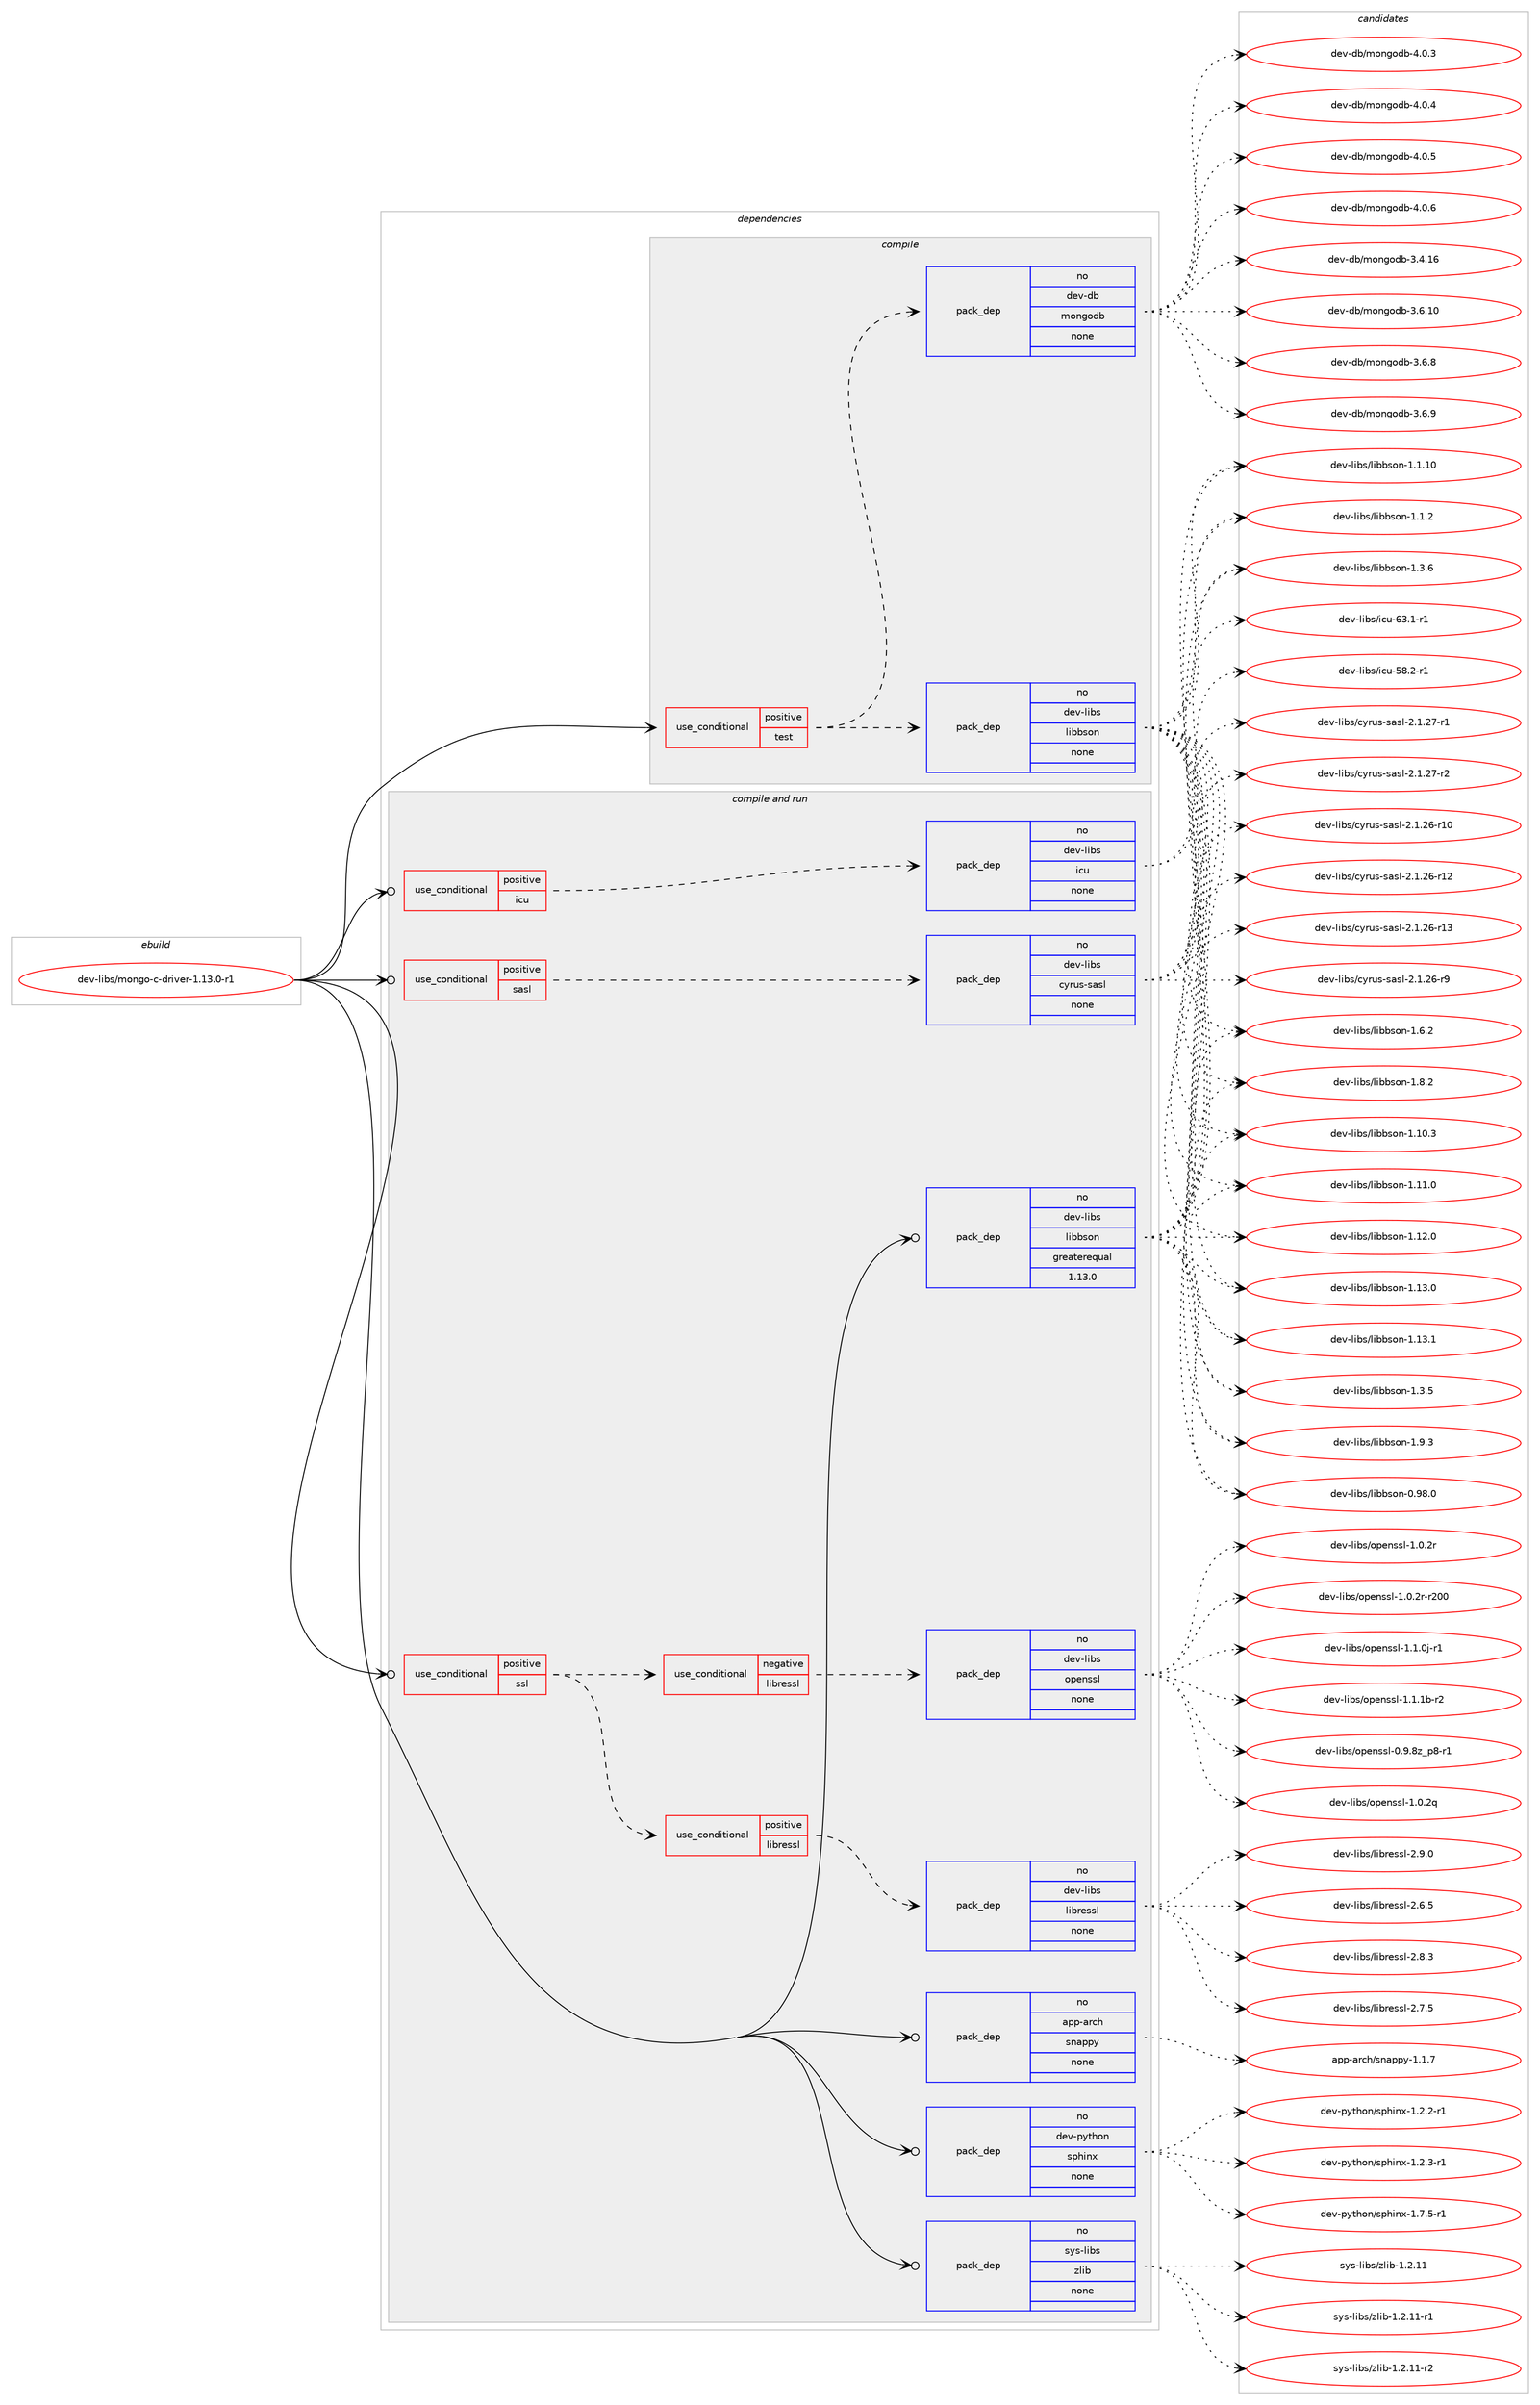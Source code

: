 digraph prolog {

# *************
# Graph options
# *************

newrank=true;
concentrate=true;
compound=true;
graph [rankdir=LR,fontname=Helvetica,fontsize=10,ranksep=1.5];#, ranksep=2.5, nodesep=0.2];
edge  [arrowhead=vee];
node  [fontname=Helvetica,fontsize=10];

# **********
# The ebuild
# **********

subgraph cluster_leftcol {
color=gray;
rank=same;
label=<<i>ebuild</i>>;
id [label="dev-libs/mongo-c-driver-1.13.0-r1", color=red, width=4, href="../dev-libs/mongo-c-driver-1.13.0-r1.svg"];
}

# ****************
# The dependencies
# ****************

subgraph cluster_midcol {
color=gray;
label=<<i>dependencies</i>>;
subgraph cluster_compile {
fillcolor="#eeeeee";
style=filled;
label=<<i>compile</i>>;
subgraph cond366612 {
dependency1370809 [label=<<TABLE BORDER="0" CELLBORDER="1" CELLSPACING="0" CELLPADDING="4"><TR><TD ROWSPAN="3" CELLPADDING="10">use_conditional</TD></TR><TR><TD>positive</TD></TR><TR><TD>test</TD></TR></TABLE>>, shape=none, color=red];
subgraph pack981248 {
dependency1370810 [label=<<TABLE BORDER="0" CELLBORDER="1" CELLSPACING="0" CELLPADDING="4" WIDTH="220"><TR><TD ROWSPAN="6" CELLPADDING="30">pack_dep</TD></TR><TR><TD WIDTH="110">no</TD></TR><TR><TD>dev-db</TD></TR><TR><TD>mongodb</TD></TR><TR><TD>none</TD></TR><TR><TD></TD></TR></TABLE>>, shape=none, color=blue];
}
dependency1370809:e -> dependency1370810:w [weight=20,style="dashed",arrowhead="vee"];
subgraph pack981249 {
dependency1370811 [label=<<TABLE BORDER="0" CELLBORDER="1" CELLSPACING="0" CELLPADDING="4" WIDTH="220"><TR><TD ROWSPAN="6" CELLPADDING="30">pack_dep</TD></TR><TR><TD WIDTH="110">no</TD></TR><TR><TD>dev-libs</TD></TR><TR><TD>libbson</TD></TR><TR><TD>none</TD></TR><TR><TD></TD></TR></TABLE>>, shape=none, color=blue];
}
dependency1370809:e -> dependency1370811:w [weight=20,style="dashed",arrowhead="vee"];
}
id:e -> dependency1370809:w [weight=20,style="solid",arrowhead="vee"];
}
subgraph cluster_compileandrun {
fillcolor="#eeeeee";
style=filled;
label=<<i>compile and run</i>>;
subgraph cond366613 {
dependency1370812 [label=<<TABLE BORDER="0" CELLBORDER="1" CELLSPACING="0" CELLPADDING="4"><TR><TD ROWSPAN="3" CELLPADDING="10">use_conditional</TD></TR><TR><TD>positive</TD></TR><TR><TD>icu</TD></TR></TABLE>>, shape=none, color=red];
subgraph pack981250 {
dependency1370813 [label=<<TABLE BORDER="0" CELLBORDER="1" CELLSPACING="0" CELLPADDING="4" WIDTH="220"><TR><TD ROWSPAN="6" CELLPADDING="30">pack_dep</TD></TR><TR><TD WIDTH="110">no</TD></TR><TR><TD>dev-libs</TD></TR><TR><TD>icu</TD></TR><TR><TD>none</TD></TR><TR><TD></TD></TR></TABLE>>, shape=none, color=blue];
}
dependency1370812:e -> dependency1370813:w [weight=20,style="dashed",arrowhead="vee"];
}
id:e -> dependency1370812:w [weight=20,style="solid",arrowhead="odotvee"];
subgraph cond366614 {
dependency1370814 [label=<<TABLE BORDER="0" CELLBORDER="1" CELLSPACING="0" CELLPADDING="4"><TR><TD ROWSPAN="3" CELLPADDING="10">use_conditional</TD></TR><TR><TD>positive</TD></TR><TR><TD>sasl</TD></TR></TABLE>>, shape=none, color=red];
subgraph pack981251 {
dependency1370815 [label=<<TABLE BORDER="0" CELLBORDER="1" CELLSPACING="0" CELLPADDING="4" WIDTH="220"><TR><TD ROWSPAN="6" CELLPADDING="30">pack_dep</TD></TR><TR><TD WIDTH="110">no</TD></TR><TR><TD>dev-libs</TD></TR><TR><TD>cyrus-sasl</TD></TR><TR><TD>none</TD></TR><TR><TD></TD></TR></TABLE>>, shape=none, color=blue];
}
dependency1370814:e -> dependency1370815:w [weight=20,style="dashed",arrowhead="vee"];
}
id:e -> dependency1370814:w [weight=20,style="solid",arrowhead="odotvee"];
subgraph cond366615 {
dependency1370816 [label=<<TABLE BORDER="0" CELLBORDER="1" CELLSPACING="0" CELLPADDING="4"><TR><TD ROWSPAN="3" CELLPADDING="10">use_conditional</TD></TR><TR><TD>positive</TD></TR><TR><TD>ssl</TD></TR></TABLE>>, shape=none, color=red];
subgraph cond366616 {
dependency1370817 [label=<<TABLE BORDER="0" CELLBORDER="1" CELLSPACING="0" CELLPADDING="4"><TR><TD ROWSPAN="3" CELLPADDING="10">use_conditional</TD></TR><TR><TD>negative</TD></TR><TR><TD>libressl</TD></TR></TABLE>>, shape=none, color=red];
subgraph pack981252 {
dependency1370818 [label=<<TABLE BORDER="0" CELLBORDER="1" CELLSPACING="0" CELLPADDING="4" WIDTH="220"><TR><TD ROWSPAN="6" CELLPADDING="30">pack_dep</TD></TR><TR><TD WIDTH="110">no</TD></TR><TR><TD>dev-libs</TD></TR><TR><TD>openssl</TD></TR><TR><TD>none</TD></TR><TR><TD></TD></TR></TABLE>>, shape=none, color=blue];
}
dependency1370817:e -> dependency1370818:w [weight=20,style="dashed",arrowhead="vee"];
}
dependency1370816:e -> dependency1370817:w [weight=20,style="dashed",arrowhead="vee"];
subgraph cond366617 {
dependency1370819 [label=<<TABLE BORDER="0" CELLBORDER="1" CELLSPACING="0" CELLPADDING="4"><TR><TD ROWSPAN="3" CELLPADDING="10">use_conditional</TD></TR><TR><TD>positive</TD></TR><TR><TD>libressl</TD></TR></TABLE>>, shape=none, color=red];
subgraph pack981253 {
dependency1370820 [label=<<TABLE BORDER="0" CELLBORDER="1" CELLSPACING="0" CELLPADDING="4" WIDTH="220"><TR><TD ROWSPAN="6" CELLPADDING="30">pack_dep</TD></TR><TR><TD WIDTH="110">no</TD></TR><TR><TD>dev-libs</TD></TR><TR><TD>libressl</TD></TR><TR><TD>none</TD></TR><TR><TD></TD></TR></TABLE>>, shape=none, color=blue];
}
dependency1370819:e -> dependency1370820:w [weight=20,style="dashed",arrowhead="vee"];
}
dependency1370816:e -> dependency1370819:w [weight=20,style="dashed",arrowhead="vee"];
}
id:e -> dependency1370816:w [weight=20,style="solid",arrowhead="odotvee"];
subgraph pack981254 {
dependency1370821 [label=<<TABLE BORDER="0" CELLBORDER="1" CELLSPACING="0" CELLPADDING="4" WIDTH="220"><TR><TD ROWSPAN="6" CELLPADDING="30">pack_dep</TD></TR><TR><TD WIDTH="110">no</TD></TR><TR><TD>app-arch</TD></TR><TR><TD>snappy</TD></TR><TR><TD>none</TD></TR><TR><TD></TD></TR></TABLE>>, shape=none, color=blue];
}
id:e -> dependency1370821:w [weight=20,style="solid",arrowhead="odotvee"];
subgraph pack981255 {
dependency1370822 [label=<<TABLE BORDER="0" CELLBORDER="1" CELLSPACING="0" CELLPADDING="4" WIDTH="220"><TR><TD ROWSPAN="6" CELLPADDING="30">pack_dep</TD></TR><TR><TD WIDTH="110">no</TD></TR><TR><TD>dev-libs</TD></TR><TR><TD>libbson</TD></TR><TR><TD>greaterequal</TD></TR><TR><TD>1.13.0</TD></TR></TABLE>>, shape=none, color=blue];
}
id:e -> dependency1370822:w [weight=20,style="solid",arrowhead="odotvee"];
subgraph pack981256 {
dependency1370823 [label=<<TABLE BORDER="0" CELLBORDER="1" CELLSPACING="0" CELLPADDING="4" WIDTH="220"><TR><TD ROWSPAN="6" CELLPADDING="30">pack_dep</TD></TR><TR><TD WIDTH="110">no</TD></TR><TR><TD>dev-python</TD></TR><TR><TD>sphinx</TD></TR><TR><TD>none</TD></TR><TR><TD></TD></TR></TABLE>>, shape=none, color=blue];
}
id:e -> dependency1370823:w [weight=20,style="solid",arrowhead="odotvee"];
subgraph pack981257 {
dependency1370824 [label=<<TABLE BORDER="0" CELLBORDER="1" CELLSPACING="0" CELLPADDING="4" WIDTH="220"><TR><TD ROWSPAN="6" CELLPADDING="30">pack_dep</TD></TR><TR><TD WIDTH="110">no</TD></TR><TR><TD>sys-libs</TD></TR><TR><TD>zlib</TD></TR><TR><TD>none</TD></TR><TR><TD></TD></TR></TABLE>>, shape=none, color=blue];
}
id:e -> dependency1370824:w [weight=20,style="solid",arrowhead="odotvee"];
}
subgraph cluster_run {
fillcolor="#eeeeee";
style=filled;
label=<<i>run</i>>;
}
}

# **************
# The candidates
# **************

subgraph cluster_choices {
rank=same;
color=gray;
label=<<i>candidates</i>>;

subgraph choice981248 {
color=black;
nodesep=1;
choice1001011184510098471091111101031111009845514652464954 [label="dev-db/mongodb-3.4.16", color=red, width=4,href="../dev-db/mongodb-3.4.16.svg"];
choice1001011184510098471091111101031111009845514654464948 [label="dev-db/mongodb-3.6.10", color=red, width=4,href="../dev-db/mongodb-3.6.10.svg"];
choice10010111845100984710911111010311110098455146544656 [label="dev-db/mongodb-3.6.8", color=red, width=4,href="../dev-db/mongodb-3.6.8.svg"];
choice10010111845100984710911111010311110098455146544657 [label="dev-db/mongodb-3.6.9", color=red, width=4,href="../dev-db/mongodb-3.6.9.svg"];
choice10010111845100984710911111010311110098455246484651 [label="dev-db/mongodb-4.0.3", color=red, width=4,href="../dev-db/mongodb-4.0.3.svg"];
choice10010111845100984710911111010311110098455246484652 [label="dev-db/mongodb-4.0.4", color=red, width=4,href="../dev-db/mongodb-4.0.4.svg"];
choice10010111845100984710911111010311110098455246484653 [label="dev-db/mongodb-4.0.5", color=red, width=4,href="../dev-db/mongodb-4.0.5.svg"];
choice10010111845100984710911111010311110098455246484654 [label="dev-db/mongodb-4.0.6", color=red, width=4,href="../dev-db/mongodb-4.0.6.svg"];
dependency1370810:e -> choice1001011184510098471091111101031111009845514652464954:w [style=dotted,weight="100"];
dependency1370810:e -> choice1001011184510098471091111101031111009845514654464948:w [style=dotted,weight="100"];
dependency1370810:e -> choice10010111845100984710911111010311110098455146544656:w [style=dotted,weight="100"];
dependency1370810:e -> choice10010111845100984710911111010311110098455146544657:w [style=dotted,weight="100"];
dependency1370810:e -> choice10010111845100984710911111010311110098455246484651:w [style=dotted,weight="100"];
dependency1370810:e -> choice10010111845100984710911111010311110098455246484652:w [style=dotted,weight="100"];
dependency1370810:e -> choice10010111845100984710911111010311110098455246484653:w [style=dotted,weight="100"];
dependency1370810:e -> choice10010111845100984710911111010311110098455246484654:w [style=dotted,weight="100"];
}
subgraph choice981249 {
color=black;
nodesep=1;
choice100101118451081059811547108105989811511111045484657564648 [label="dev-libs/libbson-0.98.0", color=red, width=4,href="../dev-libs/libbson-0.98.0.svg"];
choice100101118451081059811547108105989811511111045494649464948 [label="dev-libs/libbson-1.1.10", color=red, width=4,href="../dev-libs/libbson-1.1.10.svg"];
choice1001011184510810598115471081059898115111110454946494650 [label="dev-libs/libbson-1.1.2", color=red, width=4,href="../dev-libs/libbson-1.1.2.svg"];
choice100101118451081059811547108105989811511111045494649484651 [label="dev-libs/libbson-1.10.3", color=red, width=4,href="../dev-libs/libbson-1.10.3.svg"];
choice100101118451081059811547108105989811511111045494649494648 [label="dev-libs/libbson-1.11.0", color=red, width=4,href="../dev-libs/libbson-1.11.0.svg"];
choice100101118451081059811547108105989811511111045494649504648 [label="dev-libs/libbson-1.12.0", color=red, width=4,href="../dev-libs/libbson-1.12.0.svg"];
choice100101118451081059811547108105989811511111045494649514648 [label="dev-libs/libbson-1.13.0", color=red, width=4,href="../dev-libs/libbson-1.13.0.svg"];
choice100101118451081059811547108105989811511111045494649514649 [label="dev-libs/libbson-1.13.1", color=red, width=4,href="../dev-libs/libbson-1.13.1.svg"];
choice1001011184510810598115471081059898115111110454946514653 [label="dev-libs/libbson-1.3.5", color=red, width=4,href="../dev-libs/libbson-1.3.5.svg"];
choice1001011184510810598115471081059898115111110454946514654 [label="dev-libs/libbson-1.3.6", color=red, width=4,href="../dev-libs/libbson-1.3.6.svg"];
choice1001011184510810598115471081059898115111110454946544650 [label="dev-libs/libbson-1.6.2", color=red, width=4,href="../dev-libs/libbson-1.6.2.svg"];
choice1001011184510810598115471081059898115111110454946564650 [label="dev-libs/libbson-1.8.2", color=red, width=4,href="../dev-libs/libbson-1.8.2.svg"];
choice1001011184510810598115471081059898115111110454946574651 [label="dev-libs/libbson-1.9.3", color=red, width=4,href="../dev-libs/libbson-1.9.3.svg"];
dependency1370811:e -> choice100101118451081059811547108105989811511111045484657564648:w [style=dotted,weight="100"];
dependency1370811:e -> choice100101118451081059811547108105989811511111045494649464948:w [style=dotted,weight="100"];
dependency1370811:e -> choice1001011184510810598115471081059898115111110454946494650:w [style=dotted,weight="100"];
dependency1370811:e -> choice100101118451081059811547108105989811511111045494649484651:w [style=dotted,weight="100"];
dependency1370811:e -> choice100101118451081059811547108105989811511111045494649494648:w [style=dotted,weight="100"];
dependency1370811:e -> choice100101118451081059811547108105989811511111045494649504648:w [style=dotted,weight="100"];
dependency1370811:e -> choice100101118451081059811547108105989811511111045494649514648:w [style=dotted,weight="100"];
dependency1370811:e -> choice100101118451081059811547108105989811511111045494649514649:w [style=dotted,weight="100"];
dependency1370811:e -> choice1001011184510810598115471081059898115111110454946514653:w [style=dotted,weight="100"];
dependency1370811:e -> choice1001011184510810598115471081059898115111110454946514654:w [style=dotted,weight="100"];
dependency1370811:e -> choice1001011184510810598115471081059898115111110454946544650:w [style=dotted,weight="100"];
dependency1370811:e -> choice1001011184510810598115471081059898115111110454946564650:w [style=dotted,weight="100"];
dependency1370811:e -> choice1001011184510810598115471081059898115111110454946574651:w [style=dotted,weight="100"];
}
subgraph choice981250 {
color=black;
nodesep=1;
choice1001011184510810598115471059911745535646504511449 [label="dev-libs/icu-58.2-r1", color=red, width=4,href="../dev-libs/icu-58.2-r1.svg"];
choice1001011184510810598115471059911745545146494511449 [label="dev-libs/icu-63.1-r1", color=red, width=4,href="../dev-libs/icu-63.1-r1.svg"];
dependency1370813:e -> choice1001011184510810598115471059911745535646504511449:w [style=dotted,weight="100"];
dependency1370813:e -> choice1001011184510810598115471059911745545146494511449:w [style=dotted,weight="100"];
}
subgraph choice981251 {
color=black;
nodesep=1;
choice10010111845108105981154799121114117115451159711510845504649465054451144948 [label="dev-libs/cyrus-sasl-2.1.26-r10", color=red, width=4,href="../dev-libs/cyrus-sasl-2.1.26-r10.svg"];
choice10010111845108105981154799121114117115451159711510845504649465054451144950 [label="dev-libs/cyrus-sasl-2.1.26-r12", color=red, width=4,href="../dev-libs/cyrus-sasl-2.1.26-r12.svg"];
choice10010111845108105981154799121114117115451159711510845504649465054451144951 [label="dev-libs/cyrus-sasl-2.1.26-r13", color=red, width=4,href="../dev-libs/cyrus-sasl-2.1.26-r13.svg"];
choice100101118451081059811547991211141171154511597115108455046494650544511457 [label="dev-libs/cyrus-sasl-2.1.26-r9", color=red, width=4,href="../dev-libs/cyrus-sasl-2.1.26-r9.svg"];
choice100101118451081059811547991211141171154511597115108455046494650554511449 [label="dev-libs/cyrus-sasl-2.1.27-r1", color=red, width=4,href="../dev-libs/cyrus-sasl-2.1.27-r1.svg"];
choice100101118451081059811547991211141171154511597115108455046494650554511450 [label="dev-libs/cyrus-sasl-2.1.27-r2", color=red, width=4,href="../dev-libs/cyrus-sasl-2.1.27-r2.svg"];
dependency1370815:e -> choice10010111845108105981154799121114117115451159711510845504649465054451144948:w [style=dotted,weight="100"];
dependency1370815:e -> choice10010111845108105981154799121114117115451159711510845504649465054451144950:w [style=dotted,weight="100"];
dependency1370815:e -> choice10010111845108105981154799121114117115451159711510845504649465054451144951:w [style=dotted,weight="100"];
dependency1370815:e -> choice100101118451081059811547991211141171154511597115108455046494650544511457:w [style=dotted,weight="100"];
dependency1370815:e -> choice100101118451081059811547991211141171154511597115108455046494650554511449:w [style=dotted,weight="100"];
dependency1370815:e -> choice100101118451081059811547991211141171154511597115108455046494650554511450:w [style=dotted,weight="100"];
}
subgraph choice981252 {
color=black;
nodesep=1;
choice10010111845108105981154711111210111011511510845484657465612295112564511449 [label="dev-libs/openssl-0.9.8z_p8-r1", color=red, width=4,href="../dev-libs/openssl-0.9.8z_p8-r1.svg"];
choice100101118451081059811547111112101110115115108454946484650113 [label="dev-libs/openssl-1.0.2q", color=red, width=4,href="../dev-libs/openssl-1.0.2q.svg"];
choice100101118451081059811547111112101110115115108454946484650114 [label="dev-libs/openssl-1.0.2r", color=red, width=4,href="../dev-libs/openssl-1.0.2r.svg"];
choice10010111845108105981154711111210111011511510845494648465011445114504848 [label="dev-libs/openssl-1.0.2r-r200", color=red, width=4,href="../dev-libs/openssl-1.0.2r-r200.svg"];
choice1001011184510810598115471111121011101151151084549464946481064511449 [label="dev-libs/openssl-1.1.0j-r1", color=red, width=4,href="../dev-libs/openssl-1.1.0j-r1.svg"];
choice100101118451081059811547111112101110115115108454946494649984511450 [label="dev-libs/openssl-1.1.1b-r2", color=red, width=4,href="../dev-libs/openssl-1.1.1b-r2.svg"];
dependency1370818:e -> choice10010111845108105981154711111210111011511510845484657465612295112564511449:w [style=dotted,weight="100"];
dependency1370818:e -> choice100101118451081059811547111112101110115115108454946484650113:w [style=dotted,weight="100"];
dependency1370818:e -> choice100101118451081059811547111112101110115115108454946484650114:w [style=dotted,weight="100"];
dependency1370818:e -> choice10010111845108105981154711111210111011511510845494648465011445114504848:w [style=dotted,weight="100"];
dependency1370818:e -> choice1001011184510810598115471111121011101151151084549464946481064511449:w [style=dotted,weight="100"];
dependency1370818:e -> choice100101118451081059811547111112101110115115108454946494649984511450:w [style=dotted,weight="100"];
}
subgraph choice981253 {
color=black;
nodesep=1;
choice10010111845108105981154710810598114101115115108455046544653 [label="dev-libs/libressl-2.6.5", color=red, width=4,href="../dev-libs/libressl-2.6.5.svg"];
choice10010111845108105981154710810598114101115115108455046554653 [label="dev-libs/libressl-2.7.5", color=red, width=4,href="../dev-libs/libressl-2.7.5.svg"];
choice10010111845108105981154710810598114101115115108455046564651 [label="dev-libs/libressl-2.8.3", color=red, width=4,href="../dev-libs/libressl-2.8.3.svg"];
choice10010111845108105981154710810598114101115115108455046574648 [label="dev-libs/libressl-2.9.0", color=red, width=4,href="../dev-libs/libressl-2.9.0.svg"];
dependency1370820:e -> choice10010111845108105981154710810598114101115115108455046544653:w [style=dotted,weight="100"];
dependency1370820:e -> choice10010111845108105981154710810598114101115115108455046554653:w [style=dotted,weight="100"];
dependency1370820:e -> choice10010111845108105981154710810598114101115115108455046564651:w [style=dotted,weight="100"];
dependency1370820:e -> choice10010111845108105981154710810598114101115115108455046574648:w [style=dotted,weight="100"];
}
subgraph choice981254 {
color=black;
nodesep=1;
choice971121124597114991044711511097112112121454946494655 [label="app-arch/snappy-1.1.7", color=red, width=4,href="../app-arch/snappy-1.1.7.svg"];
dependency1370821:e -> choice971121124597114991044711511097112112121454946494655:w [style=dotted,weight="100"];
}
subgraph choice981255 {
color=black;
nodesep=1;
choice100101118451081059811547108105989811511111045484657564648 [label="dev-libs/libbson-0.98.0", color=red, width=4,href="../dev-libs/libbson-0.98.0.svg"];
choice100101118451081059811547108105989811511111045494649464948 [label="dev-libs/libbson-1.1.10", color=red, width=4,href="../dev-libs/libbson-1.1.10.svg"];
choice1001011184510810598115471081059898115111110454946494650 [label="dev-libs/libbson-1.1.2", color=red, width=4,href="../dev-libs/libbson-1.1.2.svg"];
choice100101118451081059811547108105989811511111045494649484651 [label="dev-libs/libbson-1.10.3", color=red, width=4,href="../dev-libs/libbson-1.10.3.svg"];
choice100101118451081059811547108105989811511111045494649494648 [label="dev-libs/libbson-1.11.0", color=red, width=4,href="../dev-libs/libbson-1.11.0.svg"];
choice100101118451081059811547108105989811511111045494649504648 [label="dev-libs/libbson-1.12.0", color=red, width=4,href="../dev-libs/libbson-1.12.0.svg"];
choice100101118451081059811547108105989811511111045494649514648 [label="dev-libs/libbson-1.13.0", color=red, width=4,href="../dev-libs/libbson-1.13.0.svg"];
choice100101118451081059811547108105989811511111045494649514649 [label="dev-libs/libbson-1.13.1", color=red, width=4,href="../dev-libs/libbson-1.13.1.svg"];
choice1001011184510810598115471081059898115111110454946514653 [label="dev-libs/libbson-1.3.5", color=red, width=4,href="../dev-libs/libbson-1.3.5.svg"];
choice1001011184510810598115471081059898115111110454946514654 [label="dev-libs/libbson-1.3.6", color=red, width=4,href="../dev-libs/libbson-1.3.6.svg"];
choice1001011184510810598115471081059898115111110454946544650 [label="dev-libs/libbson-1.6.2", color=red, width=4,href="../dev-libs/libbson-1.6.2.svg"];
choice1001011184510810598115471081059898115111110454946564650 [label="dev-libs/libbson-1.8.2", color=red, width=4,href="../dev-libs/libbson-1.8.2.svg"];
choice1001011184510810598115471081059898115111110454946574651 [label="dev-libs/libbson-1.9.3", color=red, width=4,href="../dev-libs/libbson-1.9.3.svg"];
dependency1370822:e -> choice100101118451081059811547108105989811511111045484657564648:w [style=dotted,weight="100"];
dependency1370822:e -> choice100101118451081059811547108105989811511111045494649464948:w [style=dotted,weight="100"];
dependency1370822:e -> choice1001011184510810598115471081059898115111110454946494650:w [style=dotted,weight="100"];
dependency1370822:e -> choice100101118451081059811547108105989811511111045494649484651:w [style=dotted,weight="100"];
dependency1370822:e -> choice100101118451081059811547108105989811511111045494649494648:w [style=dotted,weight="100"];
dependency1370822:e -> choice100101118451081059811547108105989811511111045494649504648:w [style=dotted,weight="100"];
dependency1370822:e -> choice100101118451081059811547108105989811511111045494649514648:w [style=dotted,weight="100"];
dependency1370822:e -> choice100101118451081059811547108105989811511111045494649514649:w [style=dotted,weight="100"];
dependency1370822:e -> choice1001011184510810598115471081059898115111110454946514653:w [style=dotted,weight="100"];
dependency1370822:e -> choice1001011184510810598115471081059898115111110454946514654:w [style=dotted,weight="100"];
dependency1370822:e -> choice1001011184510810598115471081059898115111110454946544650:w [style=dotted,weight="100"];
dependency1370822:e -> choice1001011184510810598115471081059898115111110454946564650:w [style=dotted,weight="100"];
dependency1370822:e -> choice1001011184510810598115471081059898115111110454946574651:w [style=dotted,weight="100"];
}
subgraph choice981256 {
color=black;
nodesep=1;
choice10010111845112121116104111110471151121041051101204549465046504511449 [label="dev-python/sphinx-1.2.2-r1", color=red, width=4,href="../dev-python/sphinx-1.2.2-r1.svg"];
choice10010111845112121116104111110471151121041051101204549465046514511449 [label="dev-python/sphinx-1.2.3-r1", color=red, width=4,href="../dev-python/sphinx-1.2.3-r1.svg"];
choice10010111845112121116104111110471151121041051101204549465546534511449 [label="dev-python/sphinx-1.7.5-r1", color=red, width=4,href="../dev-python/sphinx-1.7.5-r1.svg"];
dependency1370823:e -> choice10010111845112121116104111110471151121041051101204549465046504511449:w [style=dotted,weight="100"];
dependency1370823:e -> choice10010111845112121116104111110471151121041051101204549465046514511449:w [style=dotted,weight="100"];
dependency1370823:e -> choice10010111845112121116104111110471151121041051101204549465546534511449:w [style=dotted,weight="100"];
}
subgraph choice981257 {
color=black;
nodesep=1;
choice1151211154510810598115471221081059845494650464949 [label="sys-libs/zlib-1.2.11", color=red, width=4,href="../sys-libs/zlib-1.2.11.svg"];
choice11512111545108105981154712210810598454946504649494511449 [label="sys-libs/zlib-1.2.11-r1", color=red, width=4,href="../sys-libs/zlib-1.2.11-r1.svg"];
choice11512111545108105981154712210810598454946504649494511450 [label="sys-libs/zlib-1.2.11-r2", color=red, width=4,href="../sys-libs/zlib-1.2.11-r2.svg"];
dependency1370824:e -> choice1151211154510810598115471221081059845494650464949:w [style=dotted,weight="100"];
dependency1370824:e -> choice11512111545108105981154712210810598454946504649494511449:w [style=dotted,weight="100"];
dependency1370824:e -> choice11512111545108105981154712210810598454946504649494511450:w [style=dotted,weight="100"];
}
}

}
